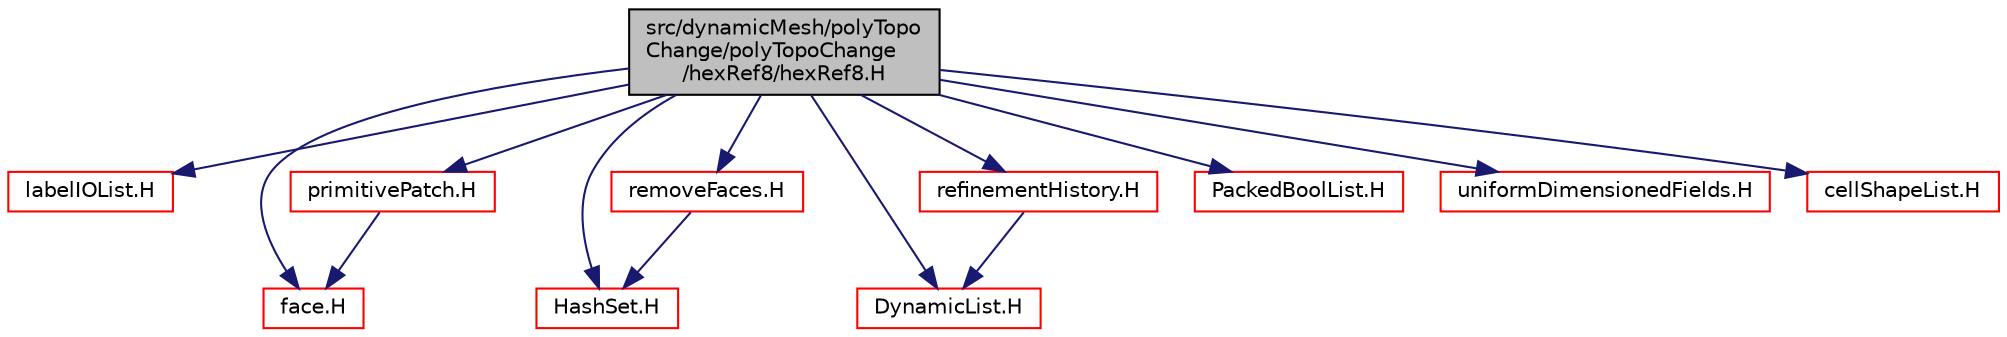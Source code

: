 digraph "src/dynamicMesh/polyTopoChange/polyTopoChange/hexRef8/hexRef8.H"
{
  bgcolor="transparent";
  edge [fontname="Helvetica",fontsize="10",labelfontname="Helvetica",labelfontsize="10"];
  node [fontname="Helvetica",fontsize="10",shape=record];
  Node1 [label="src/dynamicMesh/polyTopo\lChange/polyTopoChange\l/hexRef8/hexRef8.H",height=0.2,width=0.4,color="black", fillcolor="grey75", style="filled", fontcolor="black"];
  Node1 -> Node2 [color="midnightblue",fontsize="10",style="solid",fontname="Helvetica"];
  Node2 [label="labelIOList.H",height=0.2,width=0.4,color="red",URL="$a09078.html"];
  Node1 -> Node3 [color="midnightblue",fontsize="10",style="solid",fontname="Helvetica"];
  Node3 [label="face.H",height=0.2,width=0.4,color="red",URL="$a08721.html"];
  Node1 -> Node4 [color="midnightblue",fontsize="10",style="solid",fontname="Helvetica"];
  Node4 [label="HashSet.H",height=0.2,width=0.4,color="red",URL="$a07754.html"];
  Node1 -> Node5 [color="midnightblue",fontsize="10",style="solid",fontname="Helvetica"];
  Node5 [label="DynamicList.H",height=0.2,width=0.4,color="red",URL="$a07808.html"];
  Node1 -> Node6 [color="midnightblue",fontsize="10",style="solid",fontname="Helvetica"];
  Node6 [label="primitivePatch.H",height=0.2,width=0.4,color="red",URL="$a08938.html"];
  Node6 -> Node3 [color="midnightblue",fontsize="10",style="solid",fontname="Helvetica"];
  Node1 -> Node7 [color="midnightblue",fontsize="10",style="solid",fontname="Helvetica"];
  Node7 [label="removeFaces.H",height=0.2,width=0.4,color="red",URL="$a05058.html"];
  Node7 -> Node4 [color="midnightblue",fontsize="10",style="solid",fontname="Helvetica"];
  Node1 -> Node8 [color="midnightblue",fontsize="10",style="solid",fontname="Helvetica"];
  Node8 [label="refinementHistory.H",height=0.2,width=0.4,color="red",URL="$a05037.html"];
  Node8 -> Node5 [color="midnightblue",fontsize="10",style="solid",fontname="Helvetica"];
  Node1 -> Node9 [color="midnightblue",fontsize="10",style="solid",fontname="Helvetica"];
  Node9 [label="PackedBoolList.H",height=0.2,width=0.4,color="red",URL="$a07829.html"];
  Node1 -> Node10 [color="midnightblue",fontsize="10",style="solid",fontname="Helvetica"];
  Node10 [label="uniformDimensionedFields.H",height=0.2,width=0.4,color="red",URL="$a08329.html"];
  Node1 -> Node11 [color="midnightblue",fontsize="10",style="solid",fontname="Helvetica"];
  Node11 [label="cellShapeList.H",height=0.2,width=0.4,color="red",URL="$a08712.html"];
}
